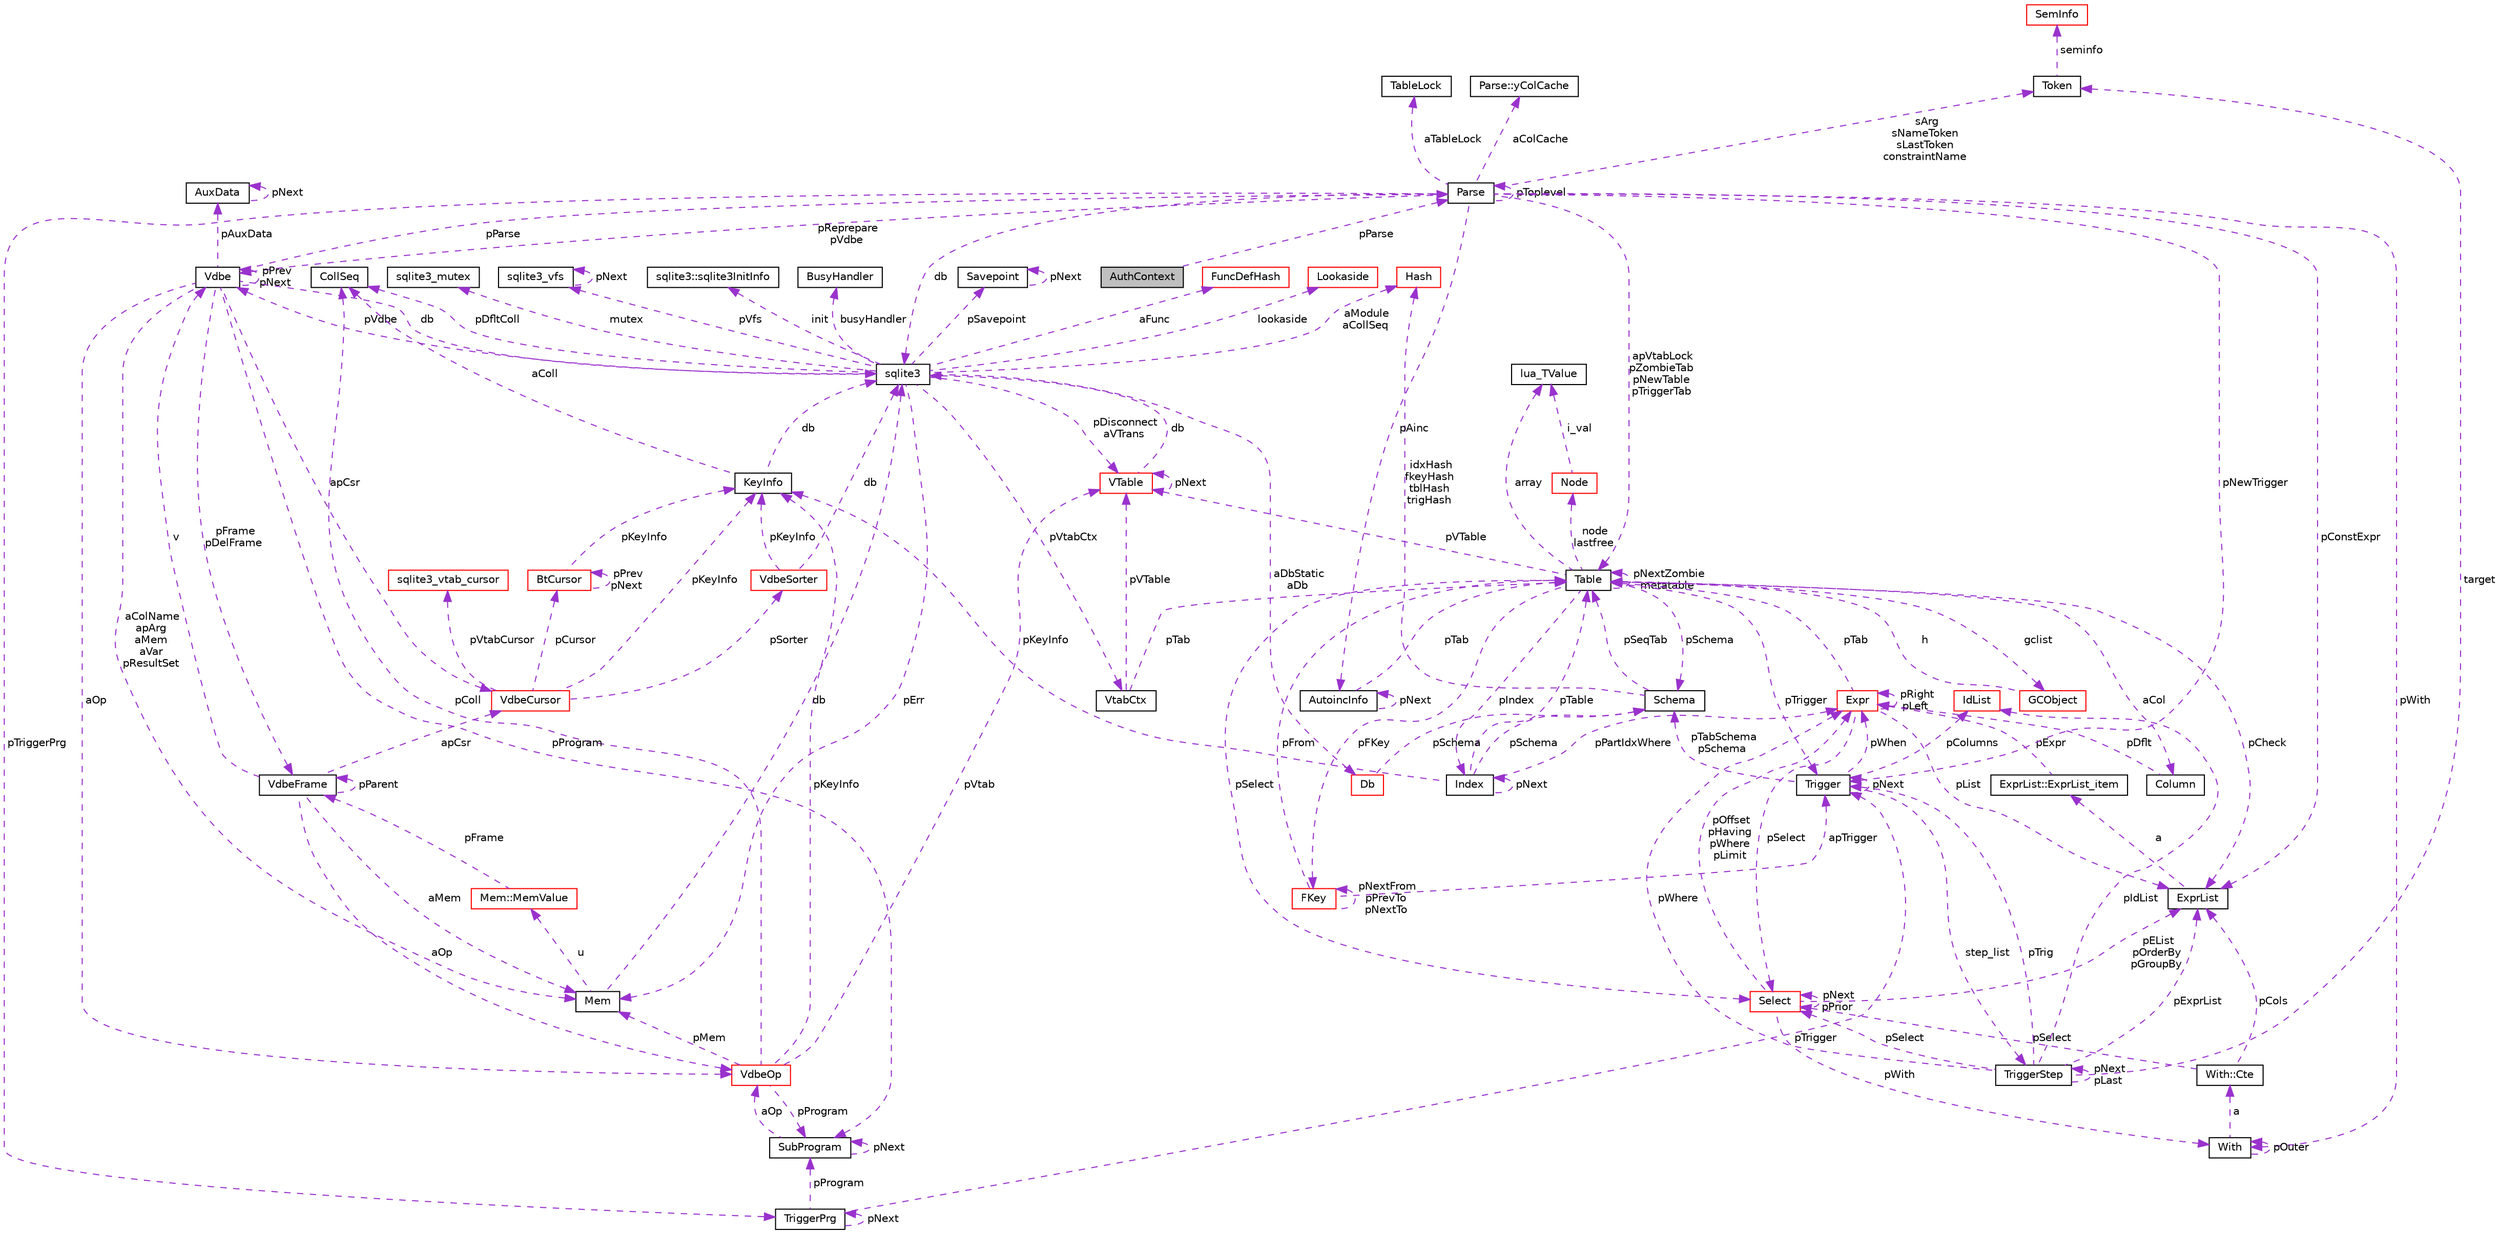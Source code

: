 digraph "AuthContext"
{
  edge [fontname="Helvetica",fontsize="10",labelfontname="Helvetica",labelfontsize="10"];
  node [fontname="Helvetica",fontsize="10",shape=record];
  Node1 [label="AuthContext",height=0.2,width=0.4,color="black", fillcolor="grey75", style="filled", fontcolor="black"];
  Node2 -> Node1 [dir="back",color="darkorchid3",fontsize="10",style="dashed",label=" pParse" ,fontname="Helvetica"];
  Node2 [label="Parse",height=0.2,width=0.4,color="black", fillcolor="white", style="filled",URL="$struct_parse.html"];
  Node3 -> Node2 [dir="back",color="darkorchid3",fontsize="10",style="dashed",label=" pReprepare\npVdbe" ,fontname="Helvetica"];
  Node3 [label="Vdbe",height=0.2,width=0.4,color="black", fillcolor="white", style="filled",URL="$struct_vdbe.html"];
  Node3 -> Node3 [dir="back",color="darkorchid3",fontsize="10",style="dashed",label=" pPrev\npNext" ,fontname="Helvetica"];
  Node4 -> Node3 [dir="back",color="darkorchid3",fontsize="10",style="dashed",label=" aColName\napArg\naMem\naVar\npResultSet" ,fontname="Helvetica"];
  Node4 [label="Mem",height=0.2,width=0.4,color="black", fillcolor="white", style="filled",URL="$struct_mem.html"];
  Node5 -> Node4 [dir="back",color="darkorchid3",fontsize="10",style="dashed",label=" u" ,fontname="Helvetica"];
  Node5 [label="Mem::MemValue",height=0.2,width=0.4,color="red", fillcolor="white", style="filled",URL="$union_mem_1_1_mem_value.html"];
  Node6 -> Node5 [dir="back",color="darkorchid3",fontsize="10",style="dashed",label=" pFrame" ,fontname="Helvetica"];
  Node6 [label="VdbeFrame",height=0.2,width=0.4,color="black", fillcolor="white", style="filled",URL="$struct_vdbe_frame.html"];
  Node4 -> Node6 [dir="back",color="darkorchid3",fontsize="10",style="dashed",label=" aMem" ,fontname="Helvetica"];
  Node3 -> Node6 [dir="back",color="darkorchid3",fontsize="10",style="dashed",label=" v" ,fontname="Helvetica"];
  Node6 -> Node6 [dir="back",color="darkorchid3",fontsize="10",style="dashed",label=" pParent" ,fontname="Helvetica"];
  Node7 -> Node6 [dir="back",color="darkorchid3",fontsize="10",style="dashed",label=" apCsr" ,fontname="Helvetica"];
  Node7 [label="VdbeCursor",height=0.2,width=0.4,color="red", fillcolor="white", style="filled",URL="$struct_vdbe_cursor.html"];
  Node8 -> Node7 [dir="back",color="darkorchid3",fontsize="10",style="dashed",label=" pCursor" ,fontname="Helvetica"];
  Node8 [label="BtCursor",height=0.2,width=0.4,color="red", fillcolor="white", style="filled",URL="$struct_bt_cursor.html"];
  Node8 -> Node8 [dir="back",color="darkorchid3",fontsize="10",style="dashed",label=" pPrev\npNext" ,fontname="Helvetica"];
  Node9 -> Node8 [dir="back",color="darkorchid3",fontsize="10",style="dashed",label=" pKeyInfo" ,fontname="Helvetica"];
  Node9 [label="KeyInfo",height=0.2,width=0.4,color="black", fillcolor="white", style="filled",URL="$struct_key_info.html"];
  Node10 -> Node9 [dir="back",color="darkorchid3",fontsize="10",style="dashed",label=" db" ,fontname="Helvetica"];
  Node10 [label="sqlite3",height=0.2,width=0.4,color="black", fillcolor="white", style="filled",URL="$structsqlite3.html"];
  Node4 -> Node10 [dir="back",color="darkorchid3",fontsize="10",style="dashed",label=" pErr" ,fontname="Helvetica"];
  Node3 -> Node10 [dir="back",color="darkorchid3",fontsize="10",style="dashed",label=" pVdbe" ,fontname="Helvetica"];
  Node11 -> Node10 [dir="back",color="darkorchid3",fontsize="10",style="dashed",label=" pSavepoint" ,fontname="Helvetica"];
  Node11 [label="Savepoint",height=0.2,width=0.4,color="black", fillcolor="white", style="filled",URL="$struct_savepoint.html"];
  Node11 -> Node11 [dir="back",color="darkorchid3",fontsize="10",style="dashed",label=" pNext" ,fontname="Helvetica"];
  Node12 -> Node10 [dir="back",color="darkorchid3",fontsize="10",style="dashed",label=" aFunc" ,fontname="Helvetica"];
  Node12 [label="FuncDefHash",height=0.2,width=0.4,color="red", fillcolor="white", style="filled",URL="$struct_func_def_hash.html"];
  Node13 -> Node10 [dir="back",color="darkorchid3",fontsize="10",style="dashed",label=" lookaside" ,fontname="Helvetica"];
  Node13 [label="Lookaside",height=0.2,width=0.4,color="red", fillcolor="white", style="filled",URL="$struct_lookaside.html"];
  Node14 -> Node10 [dir="back",color="darkorchid3",fontsize="10",style="dashed",label=" mutex" ,fontname="Helvetica"];
  Node14 [label="sqlite3_mutex",height=0.2,width=0.4,color="black", fillcolor="white", style="filled",URL="$structsqlite3__mutex.html"];
  Node15 -> Node10 [dir="back",color="darkorchid3",fontsize="10",style="dashed",label=" pVfs" ,fontname="Helvetica"];
  Node15 [label="sqlite3_vfs",height=0.2,width=0.4,color="black", fillcolor="white", style="filled",URL="$structsqlite3__vfs.html"];
  Node15 -> Node15 [dir="back",color="darkorchid3",fontsize="10",style="dashed",label=" pNext" ,fontname="Helvetica"];
  Node16 -> Node10 [dir="back",color="darkorchid3",fontsize="10",style="dashed",label=" init" ,fontname="Helvetica"];
  Node16 [label="sqlite3::sqlite3InitInfo",height=0.2,width=0.4,color="black", fillcolor="white", style="filled",URL="$structsqlite3_1_1sqlite3_init_info.html"];
  Node17 -> Node10 [dir="back",color="darkorchid3",fontsize="10",style="dashed",label=" busyHandler" ,fontname="Helvetica"];
  Node17 [label="BusyHandler",height=0.2,width=0.4,color="black", fillcolor="white", style="filled",URL="$struct_busy_handler.html"];
  Node18 -> Node10 [dir="back",color="darkorchid3",fontsize="10",style="dashed",label=" pVtabCtx" ,fontname="Helvetica"];
  Node18 [label="VtabCtx",height=0.2,width=0.4,color="black", fillcolor="white", style="filled",URL="$struct_vtab_ctx.html"];
  Node19 -> Node18 [dir="back",color="darkorchid3",fontsize="10",style="dashed",label=" pVTable" ,fontname="Helvetica"];
  Node19 [label="VTable",height=0.2,width=0.4,color="red", fillcolor="white", style="filled",URL="$struct_v_table.html"];
  Node10 -> Node19 [dir="back",color="darkorchid3",fontsize="10",style="dashed",label=" db" ,fontname="Helvetica"];
  Node19 -> Node19 [dir="back",color="darkorchid3",fontsize="10",style="dashed",label=" pNext" ,fontname="Helvetica"];
  Node20 -> Node18 [dir="back",color="darkorchid3",fontsize="10",style="dashed",label=" pTab" ,fontname="Helvetica"];
  Node20 [label="Table",height=0.2,width=0.4,color="black", fillcolor="white", style="filled",URL="$struct_table.html"];
  Node21 -> Node20 [dir="back",color="darkorchid3",fontsize="10",style="dashed",label=" node\nlastfree" ,fontname="Helvetica"];
  Node21 [label="Node",height=0.2,width=0.4,color="red", fillcolor="white", style="filled",URL="$struct_node.html"];
  Node22 -> Node21 [dir="back",color="darkorchid3",fontsize="10",style="dashed",label=" i_val" ,fontname="Helvetica"];
  Node22 [label="lua_TValue",height=0.2,width=0.4,color="black", fillcolor="white", style="filled",URL="$structlua___t_value.html"];
  Node23 -> Node20 [dir="back",color="darkorchid3",fontsize="10",style="dashed",label=" pSchema" ,fontname="Helvetica"];
  Node23 [label="Schema",height=0.2,width=0.4,color="black", fillcolor="white", style="filled",URL="$struct_schema.html"];
  Node20 -> Node23 [dir="back",color="darkorchid3",fontsize="10",style="dashed",label=" pSeqTab" ,fontname="Helvetica"];
  Node24 -> Node23 [dir="back",color="darkorchid3",fontsize="10",style="dashed",label=" idxHash\nfkeyHash\ntblHash\ntrigHash" ,fontname="Helvetica"];
  Node24 [label="Hash",height=0.2,width=0.4,color="red", fillcolor="white", style="filled",URL="$struct_hash.html"];
  Node22 -> Node20 [dir="back",color="darkorchid3",fontsize="10",style="dashed",label=" array" ,fontname="Helvetica"];
  Node25 -> Node20 [dir="back",color="darkorchid3",fontsize="10",style="dashed",label=" aCol" ,fontname="Helvetica"];
  Node25 [label="Column",height=0.2,width=0.4,color="black", fillcolor="white", style="filled",URL="$struct_column.html"];
  Node26 -> Node25 [dir="back",color="darkorchid3",fontsize="10",style="dashed",label=" pDflt" ,fontname="Helvetica"];
  Node26 [label="Expr",height=0.2,width=0.4,color="red", fillcolor="white", style="filled",URL="$struct_expr.html"];
  Node26 -> Node26 [dir="back",color="darkorchid3",fontsize="10",style="dashed",label=" pRight\npLeft" ,fontname="Helvetica"];
  Node20 -> Node26 [dir="back",color="darkorchid3",fontsize="10",style="dashed",label=" pTab" ,fontname="Helvetica"];
  Node27 -> Node26 [dir="back",color="darkorchid3",fontsize="10",style="dashed",label=" pSelect" ,fontname="Helvetica"];
  Node27 [label="Select",height=0.2,width=0.4,color="red", fillcolor="white", style="filled",URL="$struct_select.html"];
  Node26 -> Node27 [dir="back",color="darkorchid3",fontsize="10",style="dashed",label=" pOffset\npHaving\npWhere\npLimit" ,fontname="Helvetica"];
  Node28 -> Node27 [dir="back",color="darkorchid3",fontsize="10",style="dashed",label=" pWith" ,fontname="Helvetica"];
  Node28 [label="With",height=0.2,width=0.4,color="black", fillcolor="white", style="filled",URL="$struct_with.html"];
  Node29 -> Node28 [dir="back",color="darkorchid3",fontsize="10",style="dashed",label=" a" ,fontname="Helvetica"];
  Node29 [label="With::Cte",height=0.2,width=0.4,color="black", fillcolor="white", style="filled",URL="$struct_with_1_1_cte.html"];
  Node27 -> Node29 [dir="back",color="darkorchid3",fontsize="10",style="dashed",label=" pSelect" ,fontname="Helvetica"];
  Node30 -> Node29 [dir="back",color="darkorchid3",fontsize="10",style="dashed",label=" pCols" ,fontname="Helvetica"];
  Node30 [label="ExprList",height=0.2,width=0.4,color="black", fillcolor="white", style="filled",URL="$struct_expr_list.html"];
  Node31 -> Node30 [dir="back",color="darkorchid3",fontsize="10",style="dashed",label=" a" ,fontname="Helvetica"];
  Node31 [label="ExprList::ExprList_item",height=0.2,width=0.4,color="black", fillcolor="white", style="filled",URL="$struct_expr_list_1_1_expr_list__item.html"];
  Node26 -> Node31 [dir="back",color="darkorchid3",fontsize="10",style="dashed",label=" pExpr" ,fontname="Helvetica"];
  Node28 -> Node28 [dir="back",color="darkorchid3",fontsize="10",style="dashed",label=" pOuter" ,fontname="Helvetica"];
  Node27 -> Node27 [dir="back",color="darkorchid3",fontsize="10",style="dashed",label=" pNext\npPrior" ,fontname="Helvetica"];
  Node30 -> Node27 [dir="back",color="darkorchid3",fontsize="10",style="dashed",label=" pEList\npOrderBy\npGroupBy" ,fontname="Helvetica"];
  Node30 -> Node26 [dir="back",color="darkorchid3",fontsize="10",style="dashed",label=" pList" ,fontname="Helvetica"];
  Node32 -> Node20 [dir="back",color="darkorchid3",fontsize="10",style="dashed",label=" pFKey" ,fontname="Helvetica"];
  Node32 [label="FKey",height=0.2,width=0.4,color="red", fillcolor="white", style="filled",URL="$struct_f_key.html"];
  Node32 -> Node32 [dir="back",color="darkorchid3",fontsize="10",style="dashed",label=" pNextFrom\npPrevTo\npNextTo" ,fontname="Helvetica"];
  Node20 -> Node32 [dir="back",color="darkorchid3",fontsize="10",style="dashed",label=" pFrom" ,fontname="Helvetica"];
  Node33 -> Node32 [dir="back",color="darkorchid3",fontsize="10",style="dashed",label=" apTrigger" ,fontname="Helvetica"];
  Node33 [label="Trigger",height=0.2,width=0.4,color="black", fillcolor="white", style="filled",URL="$struct_trigger.html"];
  Node34 -> Node33 [dir="back",color="darkorchid3",fontsize="10",style="dashed",label=" step_list" ,fontname="Helvetica"];
  Node34 [label="TriggerStep",height=0.2,width=0.4,color="black", fillcolor="white", style="filled",URL="$struct_trigger_step.html"];
  Node34 -> Node34 [dir="back",color="darkorchid3",fontsize="10",style="dashed",label=" pNext\npLast" ,fontname="Helvetica"];
  Node26 -> Node34 [dir="back",color="darkorchid3",fontsize="10",style="dashed",label=" pWhere" ,fontname="Helvetica"];
  Node35 -> Node34 [dir="back",color="darkorchid3",fontsize="10",style="dashed",label=" target" ,fontname="Helvetica"];
  Node35 [label="Token",height=0.2,width=0.4,color="black", fillcolor="white", style="filled",URL="$struct_token.html"];
  Node36 -> Node35 [dir="back",color="darkorchid3",fontsize="10",style="dashed",label=" seminfo" ,fontname="Helvetica"];
  Node36 [label="SemInfo",height=0.2,width=0.4,color="red", fillcolor="white", style="filled",URL="$union_sem_info.html"];
  Node37 -> Node34 [dir="back",color="darkorchid3",fontsize="10",style="dashed",label=" pIdList" ,fontname="Helvetica"];
  Node37 [label="IdList",height=0.2,width=0.4,color="red", fillcolor="white", style="filled",URL="$struct_id_list.html"];
  Node27 -> Node34 [dir="back",color="darkorchid3",fontsize="10",style="dashed",label=" pSelect" ,fontname="Helvetica"];
  Node33 -> Node34 [dir="back",color="darkorchid3",fontsize="10",style="dashed",label=" pTrig" ,fontname="Helvetica"];
  Node30 -> Node34 [dir="back",color="darkorchid3",fontsize="10",style="dashed",label=" pExprList" ,fontname="Helvetica"];
  Node23 -> Node33 [dir="back",color="darkorchid3",fontsize="10",style="dashed",label=" pTabSchema\npSchema" ,fontname="Helvetica"];
  Node26 -> Node33 [dir="back",color="darkorchid3",fontsize="10",style="dashed",label=" pWhen" ,fontname="Helvetica"];
  Node37 -> Node33 [dir="back",color="darkorchid3",fontsize="10",style="dashed",label=" pColumns" ,fontname="Helvetica"];
  Node33 -> Node33 [dir="back",color="darkorchid3",fontsize="10",style="dashed",label=" pNext" ,fontname="Helvetica"];
  Node19 -> Node20 [dir="back",color="darkorchid3",fontsize="10",style="dashed",label=" pVTable" ,fontname="Helvetica"];
  Node20 -> Node20 [dir="back",color="darkorchid3",fontsize="10",style="dashed",label=" pNextZombie\nmetatable" ,fontname="Helvetica"];
  Node33 -> Node20 [dir="back",color="darkorchid3",fontsize="10",style="dashed",label=" pTrigger" ,fontname="Helvetica"];
  Node27 -> Node20 [dir="back",color="darkorchid3",fontsize="10",style="dashed",label=" pSelect" ,fontname="Helvetica"];
  Node38 -> Node20 [dir="back",color="darkorchid3",fontsize="10",style="dashed",label=" gclist" ,fontname="Helvetica"];
  Node38 [label="GCObject",height=0.2,width=0.4,color="red", fillcolor="white", style="filled",URL="$union_g_c_object.html"];
  Node20 -> Node38 [dir="back",color="darkorchid3",fontsize="10",style="dashed",label=" h" ,fontname="Helvetica"];
  Node30 -> Node20 [dir="back",color="darkorchid3",fontsize="10",style="dashed",label=" pCheck" ,fontname="Helvetica"];
  Node39 -> Node20 [dir="back",color="darkorchid3",fontsize="10",style="dashed",label=" pIndex" ,fontname="Helvetica"];
  Node39 [label="Index",height=0.2,width=0.4,color="black", fillcolor="white", style="filled",URL="$struct_index.html"];
  Node23 -> Node39 [dir="back",color="darkorchid3",fontsize="10",style="dashed",label=" pSchema" ,fontname="Helvetica"];
  Node26 -> Node39 [dir="back",color="darkorchid3",fontsize="10",style="dashed",label=" pPartIdxWhere" ,fontname="Helvetica"];
  Node20 -> Node39 [dir="back",color="darkorchid3",fontsize="10",style="dashed",label=" pTable" ,fontname="Helvetica"];
  Node9 -> Node39 [dir="back",color="darkorchid3",fontsize="10",style="dashed",label=" pKeyInfo" ,fontname="Helvetica"];
  Node39 -> Node39 [dir="back",color="darkorchid3",fontsize="10",style="dashed",label=" pNext" ,fontname="Helvetica"];
  Node40 -> Node10 [dir="back",color="darkorchid3",fontsize="10",style="dashed",label=" pDfltColl" ,fontname="Helvetica"];
  Node40 [label="CollSeq",height=0.2,width=0.4,color="black", fillcolor="white", style="filled",URL="$struct_coll_seq.html"];
  Node19 -> Node10 [dir="back",color="darkorchid3",fontsize="10",style="dashed",label=" pDisconnect\naVTrans" ,fontname="Helvetica"];
  Node41 -> Node10 [dir="back",color="darkorchid3",fontsize="10",style="dashed",label=" aDbStatic\naDb" ,fontname="Helvetica"];
  Node41 [label="Db",height=0.2,width=0.4,color="red", fillcolor="white", style="filled",URL="$struct_db.html"];
  Node23 -> Node41 [dir="back",color="darkorchid3",fontsize="10",style="dashed",label=" pSchema" ,fontname="Helvetica"];
  Node24 -> Node10 [dir="back",color="darkorchid3",fontsize="10",style="dashed",label=" aModule\naCollSeq" ,fontname="Helvetica"];
  Node40 -> Node9 [dir="back",color="darkorchid3",fontsize="10",style="dashed",label=" aColl" ,fontname="Helvetica"];
  Node42 -> Node7 [dir="back",color="darkorchid3",fontsize="10",style="dashed",label=" pVtabCursor" ,fontname="Helvetica"];
  Node42 [label="sqlite3_vtab_cursor",height=0.2,width=0.4,color="red", fillcolor="white", style="filled",URL="$structsqlite3__vtab__cursor.html"];
  Node43 -> Node7 [dir="back",color="darkorchid3",fontsize="10",style="dashed",label=" pSorter" ,fontname="Helvetica"];
  Node43 [label="VdbeSorter",height=0.2,width=0.4,color="red", fillcolor="white", style="filled",URL="$struct_vdbe_sorter.html"];
  Node10 -> Node43 [dir="back",color="darkorchid3",fontsize="10",style="dashed",label=" db" ,fontname="Helvetica"];
  Node9 -> Node43 [dir="back",color="darkorchid3",fontsize="10",style="dashed",label=" pKeyInfo" ,fontname="Helvetica"];
  Node9 -> Node7 [dir="back",color="darkorchid3",fontsize="10",style="dashed",label=" pKeyInfo" ,fontname="Helvetica"];
  Node44 -> Node6 [dir="back",color="darkorchid3",fontsize="10",style="dashed",label=" aOp" ,fontname="Helvetica"];
  Node44 [label="VdbeOp",height=0.2,width=0.4,color="red", fillcolor="white", style="filled",URL="$struct_vdbe_op.html"];
  Node4 -> Node44 [dir="back",color="darkorchid3",fontsize="10",style="dashed",label=" pMem" ,fontname="Helvetica"];
  Node40 -> Node44 [dir="back",color="darkorchid3",fontsize="10",style="dashed",label=" pColl" ,fontname="Helvetica"];
  Node19 -> Node44 [dir="back",color="darkorchid3",fontsize="10",style="dashed",label=" pVtab" ,fontname="Helvetica"];
  Node45 -> Node44 [dir="back",color="darkorchid3",fontsize="10",style="dashed",label=" pProgram" ,fontname="Helvetica"];
  Node45 [label="SubProgram",height=0.2,width=0.4,color="black", fillcolor="white", style="filled",URL="$struct_sub_program.html"];
  Node45 -> Node45 [dir="back",color="darkorchid3",fontsize="10",style="dashed",label=" pNext" ,fontname="Helvetica"];
  Node44 -> Node45 [dir="back",color="darkorchid3",fontsize="10",style="dashed",label=" aOp" ,fontname="Helvetica"];
  Node9 -> Node44 [dir="back",color="darkorchid3",fontsize="10",style="dashed",label=" pKeyInfo" ,fontname="Helvetica"];
  Node10 -> Node4 [dir="back",color="darkorchid3",fontsize="10",style="dashed",label=" db" ,fontname="Helvetica"];
  Node10 -> Node3 [dir="back",color="darkorchid3",fontsize="10",style="dashed",label=" db" ,fontname="Helvetica"];
  Node6 -> Node3 [dir="back",color="darkorchid3",fontsize="10",style="dashed",label=" pFrame\npDelFrame" ,fontname="Helvetica"];
  Node46 -> Node3 [dir="back",color="darkorchid3",fontsize="10",style="dashed",label=" pAuxData" ,fontname="Helvetica"];
  Node46 [label="AuxData",height=0.2,width=0.4,color="black", fillcolor="white", style="filled",URL="$struct_aux_data.html"];
  Node46 -> Node46 [dir="back",color="darkorchid3",fontsize="10",style="dashed",label=" pNext" ,fontname="Helvetica"];
  Node45 -> Node3 [dir="back",color="darkorchid3",fontsize="10",style="dashed",label=" pProgram" ,fontname="Helvetica"];
  Node7 -> Node3 [dir="back",color="darkorchid3",fontsize="10",style="dashed",label=" apCsr" ,fontname="Helvetica"];
  Node2 -> Node3 [dir="back",color="darkorchid3",fontsize="10",style="dashed",label=" pParse" ,fontname="Helvetica"];
  Node44 -> Node3 [dir="back",color="darkorchid3",fontsize="10",style="dashed",label=" aOp" ,fontname="Helvetica"];
  Node10 -> Node2 [dir="back",color="darkorchid3",fontsize="10",style="dashed",label=" db" ,fontname="Helvetica"];
  Node47 -> Node2 [dir="back",color="darkorchid3",fontsize="10",style="dashed",label=" aTableLock" ,fontname="Helvetica"];
  Node47 [label="TableLock",height=0.2,width=0.4,color="black", fillcolor="white", style="filled",URL="$struct_table_lock.html"];
  Node35 -> Node2 [dir="back",color="darkorchid3",fontsize="10",style="dashed",label=" sArg\nsNameToken\nsLastToken\nconstraintName" ,fontname="Helvetica"];
  Node28 -> Node2 [dir="back",color="darkorchid3",fontsize="10",style="dashed",label=" pWith" ,fontname="Helvetica"];
  Node48 -> Node2 [dir="back",color="darkorchid3",fontsize="10",style="dashed",label=" aColCache" ,fontname="Helvetica"];
  Node48 [label="Parse::yColCache",height=0.2,width=0.4,color="black", fillcolor="white", style="filled",URL="$struct_parse_1_1y_col_cache.html"];
  Node20 -> Node2 [dir="back",color="darkorchid3",fontsize="10",style="dashed",label=" apVtabLock\npZombieTab\npNewTable\npTriggerTab" ,fontname="Helvetica"];
  Node33 -> Node2 [dir="back",color="darkorchid3",fontsize="10",style="dashed",label=" pNewTrigger" ,fontname="Helvetica"];
  Node49 -> Node2 [dir="back",color="darkorchid3",fontsize="10",style="dashed",label=" pTriggerPrg" ,fontname="Helvetica"];
  Node49 [label="TriggerPrg",height=0.2,width=0.4,color="black", fillcolor="white", style="filled",URL="$struct_trigger_prg.html"];
  Node45 -> Node49 [dir="back",color="darkorchid3",fontsize="10",style="dashed",label=" pProgram" ,fontname="Helvetica"];
  Node33 -> Node49 [dir="back",color="darkorchid3",fontsize="10",style="dashed",label=" pTrigger" ,fontname="Helvetica"];
  Node49 -> Node49 [dir="back",color="darkorchid3",fontsize="10",style="dashed",label=" pNext" ,fontname="Helvetica"];
  Node50 -> Node2 [dir="back",color="darkorchid3",fontsize="10",style="dashed",label=" pAinc" ,fontname="Helvetica"];
  Node50 [label="AutoincInfo",height=0.2,width=0.4,color="black", fillcolor="white", style="filled",URL="$struct_autoinc_info.html"];
  Node20 -> Node50 [dir="back",color="darkorchid3",fontsize="10",style="dashed",label=" pTab" ,fontname="Helvetica"];
  Node50 -> Node50 [dir="back",color="darkorchid3",fontsize="10",style="dashed",label=" pNext" ,fontname="Helvetica"];
  Node30 -> Node2 [dir="back",color="darkorchid3",fontsize="10",style="dashed",label=" pConstExpr" ,fontname="Helvetica"];
  Node2 -> Node2 [dir="back",color="darkorchid3",fontsize="10",style="dashed",label=" pToplevel" ,fontname="Helvetica"];
}

